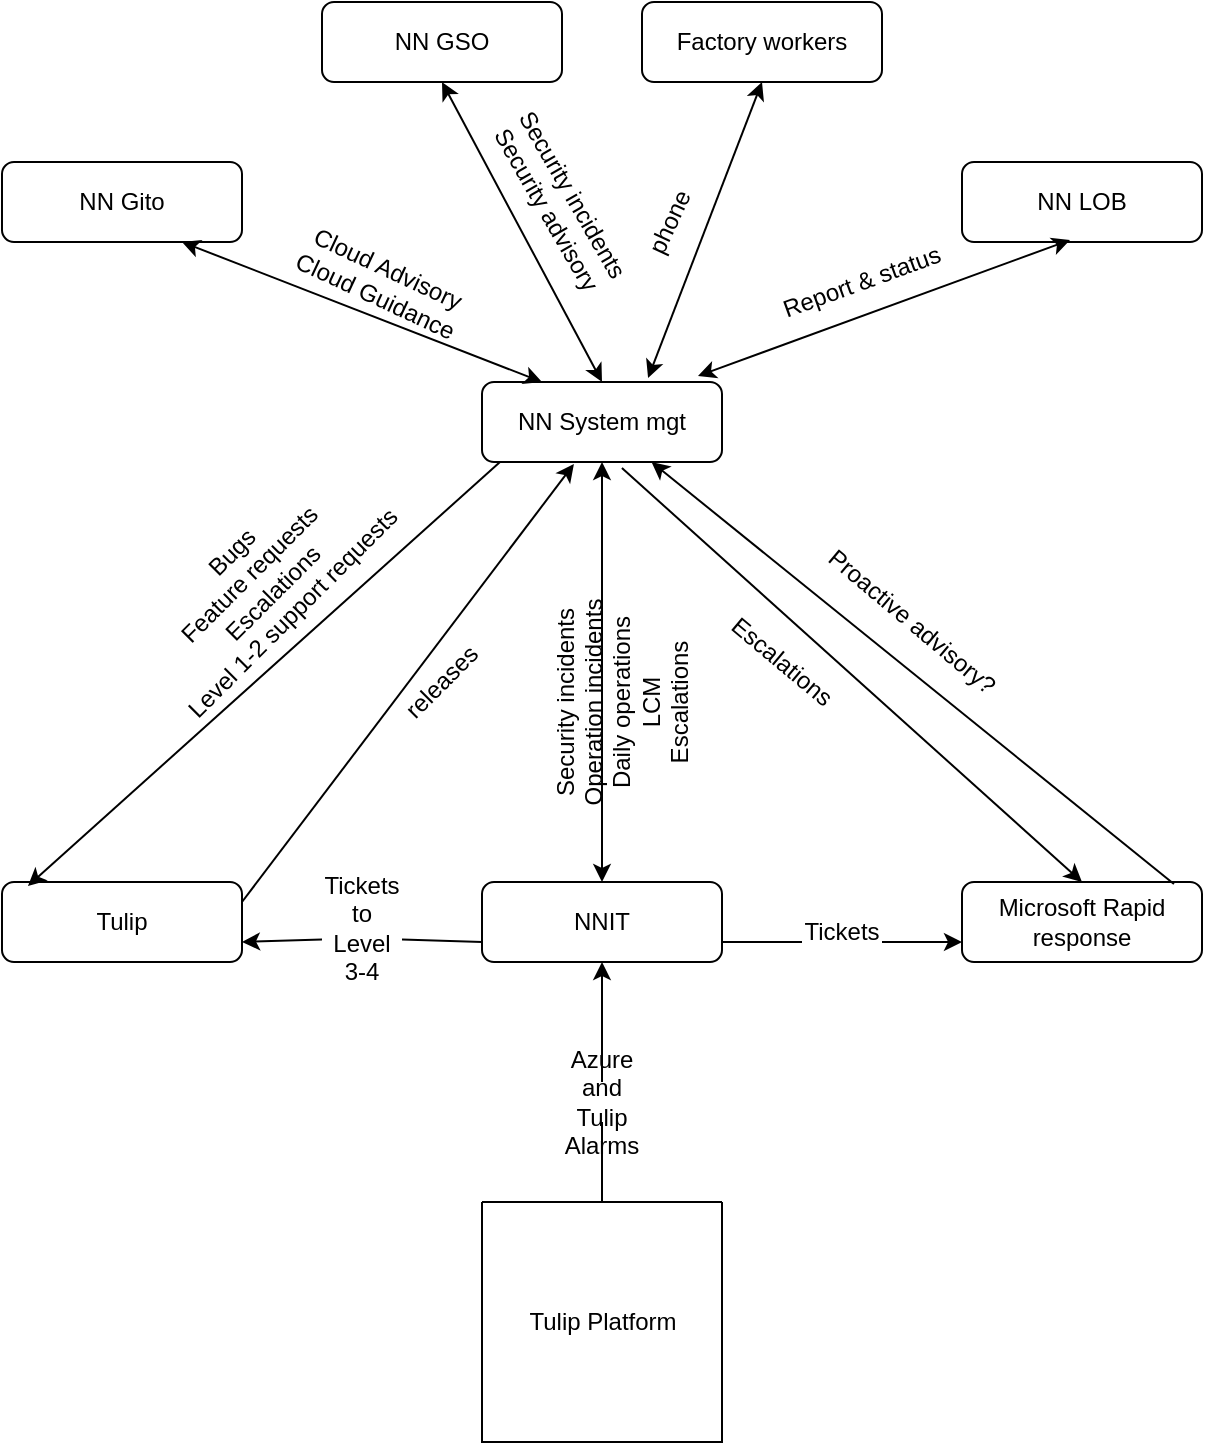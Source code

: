 <mxfile version="15.2.9" type="github">
  <diagram id="C5RBs43oDa-KdzZeNtuy" name="Page-1">
    <mxGraphModel dx="1576" dy="753" grid="1" gridSize="10" guides="1" tooltips="1" connect="1" arrows="1" fold="1" page="1" pageScale="1" pageWidth="827" pageHeight="1169" math="0" shadow="0">
      <root>
        <mxCell id="WIyWlLk6GJQsqaUBKTNV-0" />
        <mxCell id="WIyWlLk6GJQsqaUBKTNV-1" parent="WIyWlLk6GJQsqaUBKTNV-0" />
        <mxCell id="WIyWlLk6GJQsqaUBKTNV-3" value="Tulip" style="rounded=1;whiteSpace=wrap;html=1;fontSize=12;glass=0;strokeWidth=1;shadow=0;" parent="WIyWlLk6GJQsqaUBKTNV-1" vertex="1">
          <mxGeometry x="80" y="560" width="120" height="40" as="geometry" />
        </mxCell>
        <mxCell id="WIyWlLk6GJQsqaUBKTNV-7" value="NN GSO" style="rounded=1;whiteSpace=wrap;html=1;fontSize=12;glass=0;strokeWidth=1;shadow=0;" parent="WIyWlLk6GJQsqaUBKTNV-1" vertex="1">
          <mxGeometry x="240" y="120" width="120" height="40" as="geometry" />
        </mxCell>
        <mxCell id="WIyWlLk6GJQsqaUBKTNV-11" value="NN System mgt" style="rounded=1;whiteSpace=wrap;html=1;fontSize=12;glass=0;strokeWidth=1;shadow=0;" parent="WIyWlLk6GJQsqaUBKTNV-1" vertex="1">
          <mxGeometry x="320" y="310" width="120" height="40" as="geometry" />
        </mxCell>
        <mxCell id="WIyWlLk6GJQsqaUBKTNV-12" value="NN Gito" style="rounded=1;whiteSpace=wrap;html=1;fontSize=12;glass=0;strokeWidth=1;shadow=0;" parent="WIyWlLk6GJQsqaUBKTNV-1" vertex="1">
          <mxGeometry x="80" y="200" width="120" height="40" as="geometry" />
        </mxCell>
        <mxCell id="rQ5IEE26L2BE_J67TDvc-0" value="NNIT" style="rounded=1;whiteSpace=wrap;html=1;fontSize=12;glass=0;strokeWidth=1;shadow=0;" vertex="1" parent="WIyWlLk6GJQsqaUBKTNV-1">
          <mxGeometry x="320" y="560" width="120" height="40" as="geometry" />
        </mxCell>
        <mxCell id="rQ5IEE26L2BE_J67TDvc-1" value="Microsoft Rapid response" style="rounded=1;whiteSpace=wrap;html=1;fontSize=12;glass=0;strokeWidth=1;shadow=0;" vertex="1" parent="WIyWlLk6GJQsqaUBKTNV-1">
          <mxGeometry x="560" y="560" width="120" height="40" as="geometry" />
        </mxCell>
        <mxCell id="rQ5IEE26L2BE_J67TDvc-2" value="NN LOB" style="rounded=1;whiteSpace=wrap;html=1;fontSize=12;glass=0;strokeWidth=1;shadow=0;" vertex="1" parent="WIyWlLk6GJQsqaUBKTNV-1">
          <mxGeometry x="560" y="200" width="120" height="40" as="geometry" />
        </mxCell>
        <mxCell id="rQ5IEE26L2BE_J67TDvc-3" value="Factory workers" style="rounded=1;whiteSpace=wrap;html=1;fontSize=12;glass=0;strokeWidth=1;shadow=0;" vertex="1" parent="WIyWlLk6GJQsqaUBKTNV-1">
          <mxGeometry x="400" y="120" width="120" height="40" as="geometry" />
        </mxCell>
        <mxCell id="rQ5IEE26L2BE_J67TDvc-6" value="" style="endArrow=classic;startArrow=classic;html=1;exitX=0.5;exitY=0;exitDx=0;exitDy=0;entryX=0.5;entryY=1;entryDx=0;entryDy=0;" edge="1" parent="WIyWlLk6GJQsqaUBKTNV-1" source="rQ5IEE26L2BE_J67TDvc-0" target="WIyWlLk6GJQsqaUBKTNV-11">
          <mxGeometry width="50" height="50" relative="1" as="geometry">
            <mxPoint x="390" y="390" as="sourcePoint" />
            <mxPoint x="440" y="340" as="targetPoint" />
          </mxGeometry>
        </mxCell>
        <mxCell id="rQ5IEE26L2BE_J67TDvc-10" value="" style="endArrow=classic;startArrow=none;html=1;exitX=0.883;exitY=0.025;exitDx=0;exitDy=0;exitPerimeter=0;" edge="1" parent="WIyWlLk6GJQsqaUBKTNV-1" source="rQ5IEE26L2BE_J67TDvc-1" target="WIyWlLk6GJQsqaUBKTNV-11">
          <mxGeometry width="50" height="50" relative="1" as="geometry">
            <mxPoint x="490" y="390" as="sourcePoint" />
            <mxPoint x="440" y="340" as="targetPoint" />
          </mxGeometry>
        </mxCell>
        <mxCell id="rQ5IEE26L2BE_J67TDvc-16" value="" style="endArrow=classic;startArrow=none;html=1;entryX=0;entryY=0.75;entryDx=0;entryDy=0;exitX=1;exitY=0.75;exitDx=0;exitDy=0;" edge="1" parent="WIyWlLk6GJQsqaUBKTNV-1" source="rQ5IEE26L2BE_J67TDvc-19" target="rQ5IEE26L2BE_J67TDvc-1">
          <mxGeometry width="50" height="50" relative="1" as="geometry">
            <mxPoint x="440" y="510" as="sourcePoint" />
            <mxPoint x="440" y="340" as="targetPoint" />
          </mxGeometry>
        </mxCell>
        <mxCell id="rQ5IEE26L2BE_J67TDvc-17" value="" style="endArrow=none;startArrow=none;html=1;exitX=1;exitY=0.75;exitDx=0;exitDy=0;entryX=0;entryY=0.75;entryDx=0;entryDy=0;endFill=0;" edge="1" parent="WIyWlLk6GJQsqaUBKTNV-1" source="rQ5IEE26L2BE_J67TDvc-23" target="rQ5IEE26L2BE_J67TDvc-0">
          <mxGeometry width="50" height="50" relative="1" as="geometry">
            <mxPoint x="200" y="499.5" as="sourcePoint" />
            <mxPoint x="320" y="500" as="targetPoint" />
          </mxGeometry>
        </mxCell>
        <mxCell id="rQ5IEE26L2BE_J67TDvc-19" value="Tickets" style="text;html=1;strokeColor=none;fillColor=none;align=center;verticalAlign=middle;whiteSpace=wrap;rounded=0;labelPosition=center;verticalLabelPosition=middle;horizontal=1;" vertex="1" parent="WIyWlLk6GJQsqaUBKTNV-1">
          <mxGeometry x="480" y="575" width="40" height="20" as="geometry" />
        </mxCell>
        <mxCell id="rQ5IEE26L2BE_J67TDvc-20" value="" style="endArrow=none;startArrow=none;html=1;entryX=0;entryY=0.75;entryDx=0;entryDy=0;exitX=1;exitY=0.75;exitDx=0;exitDy=0;startFill=0;" edge="1" parent="WIyWlLk6GJQsqaUBKTNV-1" source="rQ5IEE26L2BE_J67TDvc-0" target="rQ5IEE26L2BE_J67TDvc-19">
          <mxGeometry width="50" height="50" relative="1" as="geometry">
            <mxPoint x="440" y="510" as="sourcePoint" />
            <mxPoint x="560" y="510" as="targetPoint" />
          </mxGeometry>
        </mxCell>
        <mxCell id="rQ5IEE26L2BE_J67TDvc-23" value="Tickets&lt;br&gt;to&lt;br&gt;Level 3-4" style="text;html=1;strokeColor=none;fillColor=none;align=center;verticalAlign=middle;whiteSpace=wrap;rounded=0;" vertex="1" parent="WIyWlLk6GJQsqaUBKTNV-1">
          <mxGeometry x="240" y="570" width="40" height="25" as="geometry" />
        </mxCell>
        <mxCell id="rQ5IEE26L2BE_J67TDvc-24" value="" style="endArrow=none;startArrow=classic;html=1;exitX=1;exitY=0.75;exitDx=0;exitDy=0;entryX=0;entryY=0.75;entryDx=0;entryDy=0;" edge="1" parent="WIyWlLk6GJQsqaUBKTNV-1" source="WIyWlLk6GJQsqaUBKTNV-3" target="rQ5IEE26L2BE_J67TDvc-23">
          <mxGeometry width="50" height="50" relative="1" as="geometry">
            <mxPoint x="200" y="510" as="sourcePoint" />
            <mxPoint x="320" y="510" as="targetPoint" />
          </mxGeometry>
        </mxCell>
        <mxCell id="rQ5IEE26L2BE_J67TDvc-25" value="" style="swimlane;startSize=0;verticalAlign=middle;" vertex="1" parent="WIyWlLk6GJQsqaUBKTNV-1">
          <mxGeometry x="320" y="720" width="120" height="120" as="geometry" />
        </mxCell>
        <mxCell id="rQ5IEE26L2BE_J67TDvc-26" value="Tulip Platform" style="text;html=1;align=center;verticalAlign=middle;resizable=0;points=[];autosize=1;strokeColor=none;fillColor=none;" vertex="1" parent="rQ5IEE26L2BE_J67TDvc-25">
          <mxGeometry x="15" y="50" width="90" height="20" as="geometry" />
        </mxCell>
        <mxCell id="rQ5IEE26L2BE_J67TDvc-27" value="" style="endArrow=classic;startArrow=classic;html=1;entryX=0.25;entryY=0;entryDx=0;entryDy=0;exitX=0.75;exitY=1;exitDx=0;exitDy=0;" edge="1" parent="WIyWlLk6GJQsqaUBKTNV-1" source="WIyWlLk6GJQsqaUBKTNV-12" target="WIyWlLk6GJQsqaUBKTNV-11">
          <mxGeometry width="50" height="50" relative="1" as="geometry">
            <mxPoint x="390" y="390" as="sourcePoint" />
            <mxPoint x="440" y="340" as="targetPoint" />
          </mxGeometry>
        </mxCell>
        <mxCell id="rQ5IEE26L2BE_J67TDvc-28" value="" style="endArrow=classic;startArrow=classic;html=1;entryX=0.5;entryY=0;entryDx=0;entryDy=0;exitX=0.5;exitY=1;exitDx=0;exitDy=0;" edge="1" parent="WIyWlLk6GJQsqaUBKTNV-1" source="WIyWlLk6GJQsqaUBKTNV-7" target="WIyWlLk6GJQsqaUBKTNV-11">
          <mxGeometry width="50" height="50" relative="1" as="geometry">
            <mxPoint x="390" y="390" as="sourcePoint" />
            <mxPoint x="440" y="340" as="targetPoint" />
          </mxGeometry>
        </mxCell>
        <mxCell id="rQ5IEE26L2BE_J67TDvc-29" value="" style="endArrow=classic;startArrow=classic;html=1;entryX=0.5;entryY=1;entryDx=0;entryDy=0;exitX=0.692;exitY=-0.05;exitDx=0;exitDy=0;exitPerimeter=0;" edge="1" parent="WIyWlLk6GJQsqaUBKTNV-1" source="WIyWlLk6GJQsqaUBKTNV-11" target="rQ5IEE26L2BE_J67TDvc-3">
          <mxGeometry width="50" height="50" relative="1" as="geometry">
            <mxPoint x="389" y="300" as="sourcePoint" />
            <mxPoint x="439" y="250" as="targetPoint" />
          </mxGeometry>
        </mxCell>
        <mxCell id="rQ5IEE26L2BE_J67TDvc-30" value="" style="endArrow=classic;startArrow=classic;html=1;entryX=0.9;entryY=-0.075;entryDx=0;entryDy=0;entryPerimeter=0;exitX=0.45;exitY=0.975;exitDx=0;exitDy=0;exitPerimeter=0;" edge="1" parent="WIyWlLk6GJQsqaUBKTNV-1" source="rQ5IEE26L2BE_J67TDvc-2" target="WIyWlLk6GJQsqaUBKTNV-11">
          <mxGeometry width="50" height="50" relative="1" as="geometry">
            <mxPoint x="390" y="390" as="sourcePoint" />
            <mxPoint x="440" y="340" as="targetPoint" />
          </mxGeometry>
        </mxCell>
        <mxCell id="rQ5IEE26L2BE_J67TDvc-31" value="" style="endArrow=none;startArrow=none;html=1;entryX=0.5;entryY=0;entryDx=0;entryDy=0;exitX=0.5;exitY=1;exitDx=0;exitDy=0;endFill=0;" edge="1" parent="WIyWlLk6GJQsqaUBKTNV-1" source="rQ5IEE26L2BE_J67TDvc-33" target="rQ5IEE26L2BE_J67TDvc-25">
          <mxGeometry width="50" height="50" relative="1" as="geometry">
            <mxPoint x="370" y="530" as="sourcePoint" />
            <mxPoint x="440" y="340" as="targetPoint" />
          </mxGeometry>
        </mxCell>
        <mxCell id="rQ5IEE26L2BE_J67TDvc-33" value="Azure and Tulip&lt;br&gt;Alarms" style="text;html=1;strokeColor=none;fillColor=none;align=center;verticalAlign=middle;whiteSpace=wrap;rounded=0;" vertex="1" parent="WIyWlLk6GJQsqaUBKTNV-1">
          <mxGeometry x="360" y="660" width="40" height="20" as="geometry" />
        </mxCell>
        <mxCell id="rQ5IEE26L2BE_J67TDvc-34" value="" style="endArrow=none;startArrow=classic;html=1;entryX=0.5;entryY=0;entryDx=0;entryDy=0;exitX=0.5;exitY=1;exitDx=0;exitDy=0;" edge="1" parent="WIyWlLk6GJQsqaUBKTNV-1" source="rQ5IEE26L2BE_J67TDvc-0" target="rQ5IEE26L2BE_J67TDvc-33">
          <mxGeometry width="50" height="50" relative="1" as="geometry">
            <mxPoint x="380" y="520" as="sourcePoint" />
            <mxPoint x="380" y="600" as="targetPoint" />
          </mxGeometry>
        </mxCell>
        <mxCell id="rQ5IEE26L2BE_J67TDvc-35" value="" style="endArrow=none;startArrow=classic;html=1;exitX=0.5;exitY=0;exitDx=0;exitDy=0;entryX=0.583;entryY=1.075;entryDx=0;entryDy=0;entryPerimeter=0;" edge="1" parent="WIyWlLk6GJQsqaUBKTNV-1" source="rQ5IEE26L2BE_J67TDvc-1" target="WIyWlLk6GJQsqaUBKTNV-11">
          <mxGeometry width="50" height="50" relative="1" as="geometry">
            <mxPoint x="620" y="480" as="sourcePoint" />
            <mxPoint x="506.25" y="410" as="targetPoint" />
          </mxGeometry>
        </mxCell>
        <mxCell id="rQ5IEE26L2BE_J67TDvc-37" value="" style="endArrow=none;startArrow=classic;html=1;exitX=0.108;exitY=0.05;exitDx=0;exitDy=0;exitPerimeter=0;entryX=0.075;entryY=1;entryDx=0;entryDy=0;entryPerimeter=0;" edge="1" parent="WIyWlLk6GJQsqaUBKTNV-1" source="WIyWlLk6GJQsqaUBKTNV-3" target="WIyWlLk6GJQsqaUBKTNV-11">
          <mxGeometry width="50" height="50" relative="1" as="geometry">
            <mxPoint x="140" y="480" as="sourcePoint" />
            <mxPoint x="206.191" y="400" as="targetPoint" />
          </mxGeometry>
        </mxCell>
        <mxCell id="rQ5IEE26L2BE_J67TDvc-39" value="" style="endArrow=classic;html=1;exitX=1;exitY=0.25;exitDx=0;exitDy=0;entryX=0.383;entryY=1.025;entryDx=0;entryDy=0;entryPerimeter=0;" edge="1" parent="WIyWlLk6GJQsqaUBKTNV-1" source="WIyWlLk6GJQsqaUBKTNV-3" target="WIyWlLk6GJQsqaUBKTNV-11">
          <mxGeometry width="50" height="50" relative="1" as="geometry">
            <mxPoint x="240" y="490" as="sourcePoint" />
            <mxPoint x="290" y="440" as="targetPoint" />
          </mxGeometry>
        </mxCell>
        <mxCell id="rQ5IEE26L2BE_J67TDvc-45" value="phone" style="text;html=1;strokeColor=none;fillColor=none;align=center;verticalAlign=middle;whiteSpace=wrap;rounded=0;rotation=-65;" vertex="1" parent="WIyWlLk6GJQsqaUBKTNV-1">
          <mxGeometry x="394" y="220" width="40" height="20" as="geometry" />
        </mxCell>
        <mxCell id="rQ5IEE26L2BE_J67TDvc-47" value="releases" style="text;html=1;strokeColor=none;fillColor=none;align=center;verticalAlign=middle;whiteSpace=wrap;rounded=0;rotation=-45;" vertex="1" parent="WIyWlLk6GJQsqaUBKTNV-1">
          <mxGeometry x="280" y="450" width="40" height="20" as="geometry" />
        </mxCell>
        <mxCell id="rQ5IEE26L2BE_J67TDvc-49" value="Bugs&lt;br&gt;Feature requests&amp;nbsp;&lt;br&gt;Escalations&lt;br&gt;Level 1-2 support requests" style="text;html=1;strokeColor=none;fillColor=none;align=center;verticalAlign=middle;whiteSpace=wrap;rounded=0;rotation=-45;" vertex="1" parent="WIyWlLk6GJQsqaUBKTNV-1">
          <mxGeometry x="120" y="400" width="180" height="20" as="geometry" />
        </mxCell>
        <mxCell id="rQ5IEE26L2BE_J67TDvc-50" value="Escalations" style="text;html=1;strokeColor=none;fillColor=none;align=center;verticalAlign=middle;whiteSpace=wrap;rounded=0;rotation=40;" vertex="1" parent="WIyWlLk6GJQsqaUBKTNV-1">
          <mxGeometry x="400" y="440" width="140" height="20" as="geometry" />
        </mxCell>
        <mxCell id="rQ5IEE26L2BE_J67TDvc-51" value="Proactive advisory?" style="text;html=1;strokeColor=none;fillColor=none;align=center;verticalAlign=middle;whiteSpace=wrap;rounded=0;rotation=40;" vertex="1" parent="WIyWlLk6GJQsqaUBKTNV-1">
          <mxGeometry x="480" y="420" width="110" height="20" as="geometry" />
        </mxCell>
        <mxCell id="rQ5IEE26L2BE_J67TDvc-53" value="Security incidents&lt;br&gt;Operation incidents&lt;br&gt;Daily operations&lt;br&gt;LCM&lt;br&gt;Escalations" style="text;html=1;strokeColor=none;fillColor=none;align=center;verticalAlign=middle;whiteSpace=wrap;rounded=0;rotation=270;" vertex="1" parent="WIyWlLk6GJQsqaUBKTNV-1">
          <mxGeometry x="310" y="460" width="160" height="20" as="geometry" />
        </mxCell>
        <mxCell id="rQ5IEE26L2BE_J67TDvc-56" value="Security incidents&lt;br&gt;Security advisory" style="text;html=1;strokeColor=none;fillColor=none;align=center;verticalAlign=middle;whiteSpace=wrap;rounded=0;rotation=60;" vertex="1" parent="WIyWlLk6GJQsqaUBKTNV-1">
          <mxGeometry x="304" y="210" width="110" height="20" as="geometry" />
        </mxCell>
        <mxCell id="rQ5IEE26L2BE_J67TDvc-58" value="Report &amp;amp; status" style="text;html=1;strokeColor=none;fillColor=none;align=center;verticalAlign=middle;whiteSpace=wrap;rounded=0;rotation=-20;" vertex="1" parent="WIyWlLk6GJQsqaUBKTNV-1">
          <mxGeometry x="460" y="250" width="100" height="20" as="geometry" />
        </mxCell>
        <mxCell id="rQ5IEE26L2BE_J67TDvc-59" value="Cloud Advisory&lt;br&gt;Cloud Guidance" style="text;html=1;strokeColor=none;fillColor=none;align=center;verticalAlign=middle;whiteSpace=wrap;rounded=0;rotation=25;" vertex="1" parent="WIyWlLk6GJQsqaUBKTNV-1">
          <mxGeometry x="180" y="250" width="180" height="20" as="geometry" />
        </mxCell>
      </root>
    </mxGraphModel>
  </diagram>
</mxfile>
